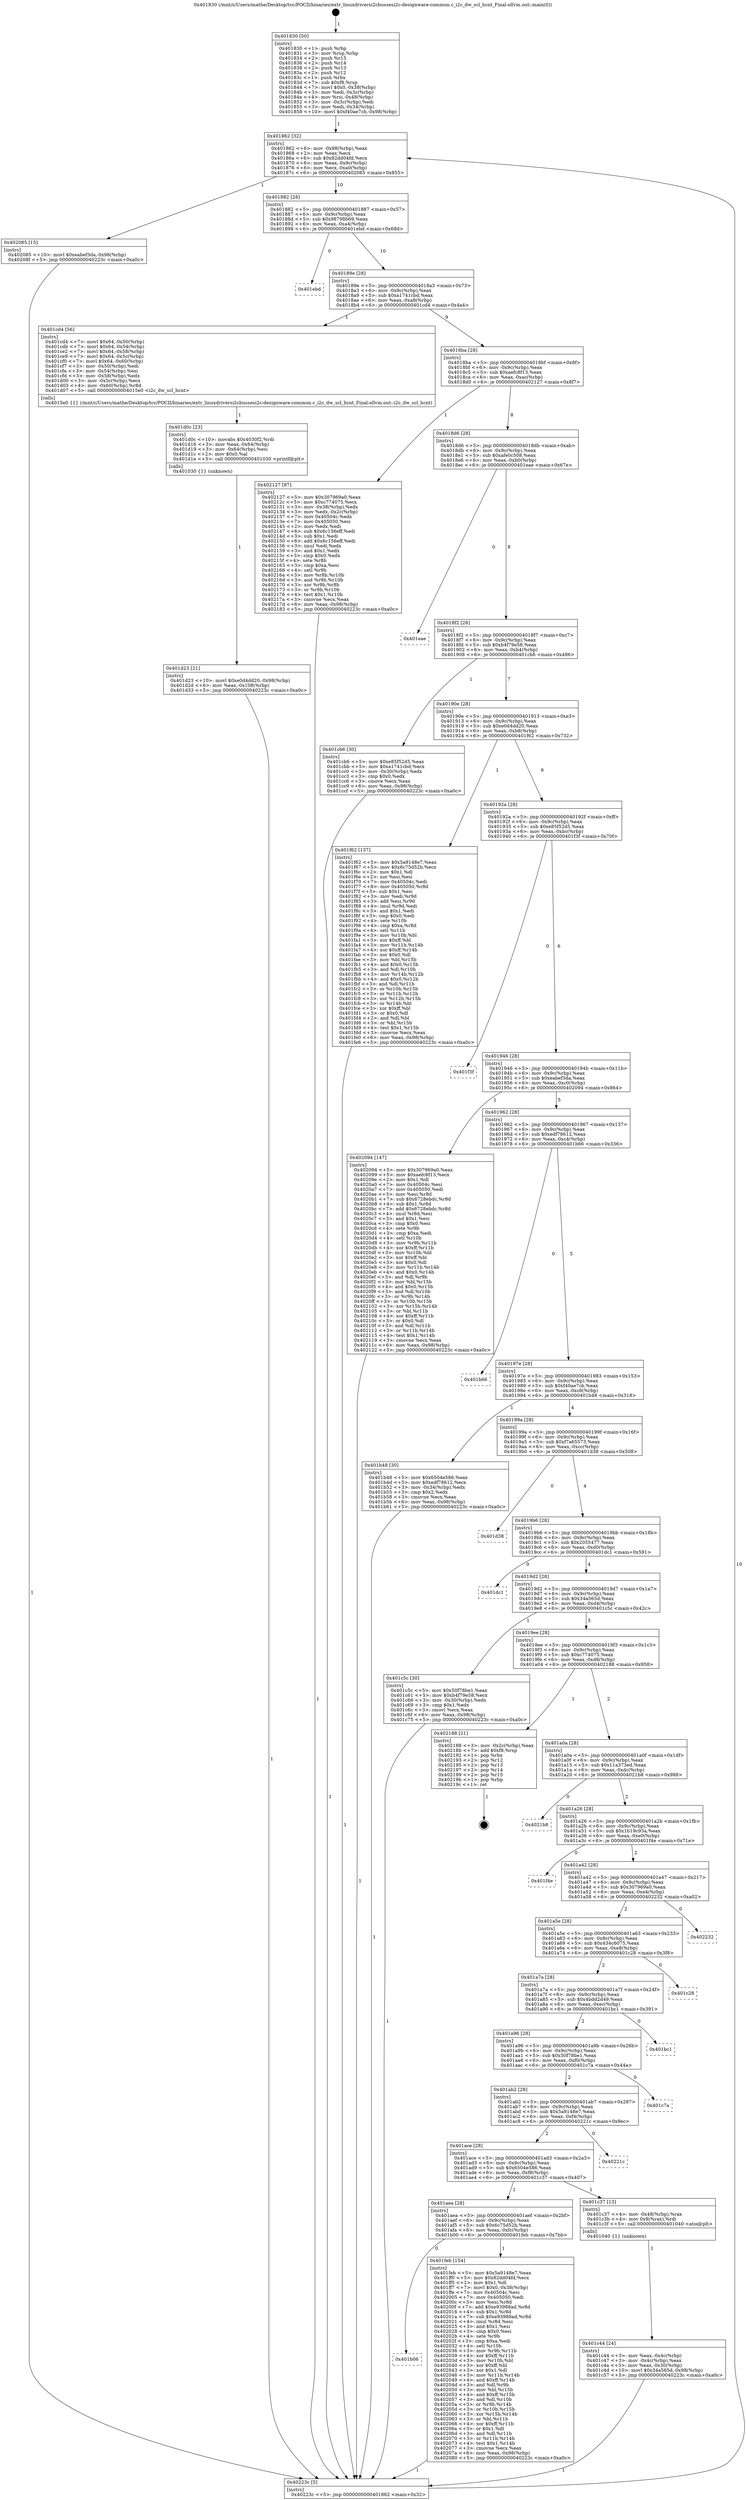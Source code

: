 digraph "0x401830" {
  label = "0x401830 (/mnt/c/Users/mathe/Desktop/tcc/POCII/binaries/extr_linuxdriversi2cbussesi2c-designware-common.c_i2c_dw_scl_hcnt_Final-ollvm.out::main(0))"
  labelloc = "t"
  node[shape=record]

  Entry [label="",width=0.3,height=0.3,shape=circle,fillcolor=black,style=filled]
  "0x401862" [label="{
     0x401862 [32]\l
     | [instrs]\l
     &nbsp;&nbsp;0x401862 \<+6\>: mov -0x98(%rbp),%eax\l
     &nbsp;&nbsp;0x401868 \<+2\>: mov %eax,%ecx\l
     &nbsp;&nbsp;0x40186a \<+6\>: sub $0x82dd04fd,%ecx\l
     &nbsp;&nbsp;0x401870 \<+6\>: mov %eax,-0x9c(%rbp)\l
     &nbsp;&nbsp;0x401876 \<+6\>: mov %ecx,-0xa0(%rbp)\l
     &nbsp;&nbsp;0x40187c \<+6\>: je 0000000000402085 \<main+0x855\>\l
  }"]
  "0x402085" [label="{
     0x402085 [15]\l
     | [instrs]\l
     &nbsp;&nbsp;0x402085 \<+10\>: movl $0xeabef3da,-0x98(%rbp)\l
     &nbsp;&nbsp;0x40208f \<+5\>: jmp 000000000040223c \<main+0xa0c\>\l
  }"]
  "0x401882" [label="{
     0x401882 [28]\l
     | [instrs]\l
     &nbsp;&nbsp;0x401882 \<+5\>: jmp 0000000000401887 \<main+0x57\>\l
     &nbsp;&nbsp;0x401887 \<+6\>: mov -0x9c(%rbp),%eax\l
     &nbsp;&nbsp;0x40188d \<+5\>: sub $0x98798b69,%eax\l
     &nbsp;&nbsp;0x401892 \<+6\>: mov %eax,-0xa4(%rbp)\l
     &nbsp;&nbsp;0x401898 \<+6\>: je 0000000000401ebd \<main+0x68d\>\l
  }"]
  Exit [label="",width=0.3,height=0.3,shape=circle,fillcolor=black,style=filled,peripheries=2]
  "0x401ebd" [label="{
     0x401ebd\l
  }", style=dashed]
  "0x40189e" [label="{
     0x40189e [28]\l
     | [instrs]\l
     &nbsp;&nbsp;0x40189e \<+5\>: jmp 00000000004018a3 \<main+0x73\>\l
     &nbsp;&nbsp;0x4018a3 \<+6\>: mov -0x9c(%rbp),%eax\l
     &nbsp;&nbsp;0x4018a9 \<+5\>: sub $0xa1741cbd,%eax\l
     &nbsp;&nbsp;0x4018ae \<+6\>: mov %eax,-0xa8(%rbp)\l
     &nbsp;&nbsp;0x4018b4 \<+6\>: je 0000000000401cd4 \<main+0x4a4\>\l
  }"]
  "0x401b06" [label="{
     0x401b06\l
  }", style=dashed]
  "0x401cd4" [label="{
     0x401cd4 [56]\l
     | [instrs]\l
     &nbsp;&nbsp;0x401cd4 \<+7\>: movl $0x64,-0x50(%rbp)\l
     &nbsp;&nbsp;0x401cdb \<+7\>: movl $0x64,-0x54(%rbp)\l
     &nbsp;&nbsp;0x401ce2 \<+7\>: movl $0x64,-0x58(%rbp)\l
     &nbsp;&nbsp;0x401ce9 \<+7\>: movl $0x64,-0x5c(%rbp)\l
     &nbsp;&nbsp;0x401cf0 \<+7\>: movl $0x64,-0x60(%rbp)\l
     &nbsp;&nbsp;0x401cf7 \<+3\>: mov -0x50(%rbp),%edi\l
     &nbsp;&nbsp;0x401cfa \<+3\>: mov -0x54(%rbp),%esi\l
     &nbsp;&nbsp;0x401cfd \<+3\>: mov -0x58(%rbp),%edx\l
     &nbsp;&nbsp;0x401d00 \<+3\>: mov -0x5c(%rbp),%ecx\l
     &nbsp;&nbsp;0x401d03 \<+4\>: mov -0x60(%rbp),%r8d\l
     &nbsp;&nbsp;0x401d07 \<+5\>: call 00000000004015e0 \<i2c_dw_scl_hcnt\>\l
     | [calls]\l
     &nbsp;&nbsp;0x4015e0 \{1\} (/mnt/c/Users/mathe/Desktop/tcc/POCII/binaries/extr_linuxdriversi2cbussesi2c-designware-common.c_i2c_dw_scl_hcnt_Final-ollvm.out::i2c_dw_scl_hcnt)\l
  }"]
  "0x4018ba" [label="{
     0x4018ba [28]\l
     | [instrs]\l
     &nbsp;&nbsp;0x4018ba \<+5\>: jmp 00000000004018bf \<main+0x8f\>\l
     &nbsp;&nbsp;0x4018bf \<+6\>: mov -0x9c(%rbp),%eax\l
     &nbsp;&nbsp;0x4018c5 \<+5\>: sub $0xaefc8f13,%eax\l
     &nbsp;&nbsp;0x4018ca \<+6\>: mov %eax,-0xac(%rbp)\l
     &nbsp;&nbsp;0x4018d0 \<+6\>: je 0000000000402127 \<main+0x8f7\>\l
  }"]
  "0x401feb" [label="{
     0x401feb [154]\l
     | [instrs]\l
     &nbsp;&nbsp;0x401feb \<+5\>: mov $0x5a9148e7,%eax\l
     &nbsp;&nbsp;0x401ff0 \<+5\>: mov $0x82dd04fd,%ecx\l
     &nbsp;&nbsp;0x401ff5 \<+2\>: mov $0x1,%dl\l
     &nbsp;&nbsp;0x401ff7 \<+7\>: movl $0x0,-0x38(%rbp)\l
     &nbsp;&nbsp;0x401ffe \<+7\>: mov 0x40504c,%esi\l
     &nbsp;&nbsp;0x402005 \<+7\>: mov 0x405050,%edi\l
     &nbsp;&nbsp;0x40200c \<+3\>: mov %esi,%r8d\l
     &nbsp;&nbsp;0x40200f \<+7\>: add $0xe93988ad,%r8d\l
     &nbsp;&nbsp;0x402016 \<+4\>: sub $0x1,%r8d\l
     &nbsp;&nbsp;0x40201a \<+7\>: sub $0xe93988ad,%r8d\l
     &nbsp;&nbsp;0x402021 \<+4\>: imul %r8d,%esi\l
     &nbsp;&nbsp;0x402025 \<+3\>: and $0x1,%esi\l
     &nbsp;&nbsp;0x402028 \<+3\>: cmp $0x0,%esi\l
     &nbsp;&nbsp;0x40202b \<+4\>: sete %r9b\l
     &nbsp;&nbsp;0x40202f \<+3\>: cmp $0xa,%edi\l
     &nbsp;&nbsp;0x402032 \<+4\>: setl %r10b\l
     &nbsp;&nbsp;0x402036 \<+3\>: mov %r9b,%r11b\l
     &nbsp;&nbsp;0x402039 \<+4\>: xor $0xff,%r11b\l
     &nbsp;&nbsp;0x40203d \<+3\>: mov %r10b,%bl\l
     &nbsp;&nbsp;0x402040 \<+3\>: xor $0xff,%bl\l
     &nbsp;&nbsp;0x402043 \<+3\>: xor $0x1,%dl\l
     &nbsp;&nbsp;0x402046 \<+3\>: mov %r11b,%r14b\l
     &nbsp;&nbsp;0x402049 \<+4\>: and $0xff,%r14b\l
     &nbsp;&nbsp;0x40204d \<+3\>: and %dl,%r9b\l
     &nbsp;&nbsp;0x402050 \<+3\>: mov %bl,%r15b\l
     &nbsp;&nbsp;0x402053 \<+4\>: and $0xff,%r15b\l
     &nbsp;&nbsp;0x402057 \<+3\>: and %dl,%r10b\l
     &nbsp;&nbsp;0x40205a \<+3\>: or %r9b,%r14b\l
     &nbsp;&nbsp;0x40205d \<+3\>: or %r10b,%r15b\l
     &nbsp;&nbsp;0x402060 \<+3\>: xor %r15b,%r14b\l
     &nbsp;&nbsp;0x402063 \<+3\>: or %bl,%r11b\l
     &nbsp;&nbsp;0x402066 \<+4\>: xor $0xff,%r11b\l
     &nbsp;&nbsp;0x40206a \<+3\>: or $0x1,%dl\l
     &nbsp;&nbsp;0x40206d \<+3\>: and %dl,%r11b\l
     &nbsp;&nbsp;0x402070 \<+3\>: or %r11b,%r14b\l
     &nbsp;&nbsp;0x402073 \<+4\>: test $0x1,%r14b\l
     &nbsp;&nbsp;0x402077 \<+3\>: cmovne %ecx,%eax\l
     &nbsp;&nbsp;0x40207a \<+6\>: mov %eax,-0x98(%rbp)\l
     &nbsp;&nbsp;0x402080 \<+5\>: jmp 000000000040223c \<main+0xa0c\>\l
  }"]
  "0x402127" [label="{
     0x402127 [97]\l
     | [instrs]\l
     &nbsp;&nbsp;0x402127 \<+5\>: mov $0x307969a0,%eax\l
     &nbsp;&nbsp;0x40212c \<+5\>: mov $0xc774075,%ecx\l
     &nbsp;&nbsp;0x402131 \<+3\>: mov -0x38(%rbp),%edx\l
     &nbsp;&nbsp;0x402134 \<+3\>: mov %edx,-0x2c(%rbp)\l
     &nbsp;&nbsp;0x402137 \<+7\>: mov 0x40504c,%edx\l
     &nbsp;&nbsp;0x40213e \<+7\>: mov 0x405050,%esi\l
     &nbsp;&nbsp;0x402145 \<+2\>: mov %edx,%edi\l
     &nbsp;&nbsp;0x402147 \<+6\>: sub $0x6c156eff,%edi\l
     &nbsp;&nbsp;0x40214d \<+3\>: sub $0x1,%edi\l
     &nbsp;&nbsp;0x402150 \<+6\>: add $0x6c156eff,%edi\l
     &nbsp;&nbsp;0x402156 \<+3\>: imul %edi,%edx\l
     &nbsp;&nbsp;0x402159 \<+3\>: and $0x1,%edx\l
     &nbsp;&nbsp;0x40215c \<+3\>: cmp $0x0,%edx\l
     &nbsp;&nbsp;0x40215f \<+4\>: sete %r8b\l
     &nbsp;&nbsp;0x402163 \<+3\>: cmp $0xa,%esi\l
     &nbsp;&nbsp;0x402166 \<+4\>: setl %r9b\l
     &nbsp;&nbsp;0x40216a \<+3\>: mov %r8b,%r10b\l
     &nbsp;&nbsp;0x40216d \<+3\>: and %r9b,%r10b\l
     &nbsp;&nbsp;0x402170 \<+3\>: xor %r9b,%r8b\l
     &nbsp;&nbsp;0x402173 \<+3\>: or %r8b,%r10b\l
     &nbsp;&nbsp;0x402176 \<+4\>: test $0x1,%r10b\l
     &nbsp;&nbsp;0x40217a \<+3\>: cmovne %ecx,%eax\l
     &nbsp;&nbsp;0x40217d \<+6\>: mov %eax,-0x98(%rbp)\l
     &nbsp;&nbsp;0x402183 \<+5\>: jmp 000000000040223c \<main+0xa0c\>\l
  }"]
  "0x4018d6" [label="{
     0x4018d6 [28]\l
     | [instrs]\l
     &nbsp;&nbsp;0x4018d6 \<+5\>: jmp 00000000004018db \<main+0xab\>\l
     &nbsp;&nbsp;0x4018db \<+6\>: mov -0x9c(%rbp),%eax\l
     &nbsp;&nbsp;0x4018e1 \<+5\>: sub $0xafe0c508,%eax\l
     &nbsp;&nbsp;0x4018e6 \<+6\>: mov %eax,-0xb0(%rbp)\l
     &nbsp;&nbsp;0x4018ec \<+6\>: je 0000000000401eae \<main+0x67e\>\l
  }"]
  "0x401d23" [label="{
     0x401d23 [21]\l
     | [instrs]\l
     &nbsp;&nbsp;0x401d23 \<+10\>: movl $0xe0d4dd20,-0x98(%rbp)\l
     &nbsp;&nbsp;0x401d2d \<+6\>: mov %eax,-0x108(%rbp)\l
     &nbsp;&nbsp;0x401d33 \<+5\>: jmp 000000000040223c \<main+0xa0c\>\l
  }"]
  "0x401eae" [label="{
     0x401eae\l
  }", style=dashed]
  "0x4018f2" [label="{
     0x4018f2 [28]\l
     | [instrs]\l
     &nbsp;&nbsp;0x4018f2 \<+5\>: jmp 00000000004018f7 \<main+0xc7\>\l
     &nbsp;&nbsp;0x4018f7 \<+6\>: mov -0x9c(%rbp),%eax\l
     &nbsp;&nbsp;0x4018fd \<+5\>: sub $0xb4f79e58,%eax\l
     &nbsp;&nbsp;0x401902 \<+6\>: mov %eax,-0xb4(%rbp)\l
     &nbsp;&nbsp;0x401908 \<+6\>: je 0000000000401cb6 \<main+0x486\>\l
  }"]
  "0x401d0c" [label="{
     0x401d0c [23]\l
     | [instrs]\l
     &nbsp;&nbsp;0x401d0c \<+10\>: movabs $0x4030f2,%rdi\l
     &nbsp;&nbsp;0x401d16 \<+3\>: mov %eax,-0x64(%rbp)\l
     &nbsp;&nbsp;0x401d19 \<+3\>: mov -0x64(%rbp),%esi\l
     &nbsp;&nbsp;0x401d1c \<+2\>: mov $0x0,%al\l
     &nbsp;&nbsp;0x401d1e \<+5\>: call 0000000000401030 \<printf@plt\>\l
     | [calls]\l
     &nbsp;&nbsp;0x401030 \{1\} (unknown)\l
  }"]
  "0x401cb6" [label="{
     0x401cb6 [30]\l
     | [instrs]\l
     &nbsp;&nbsp;0x401cb6 \<+5\>: mov $0xe85f52d5,%eax\l
     &nbsp;&nbsp;0x401cbb \<+5\>: mov $0xa1741cbd,%ecx\l
     &nbsp;&nbsp;0x401cc0 \<+3\>: mov -0x30(%rbp),%edx\l
     &nbsp;&nbsp;0x401cc3 \<+3\>: cmp $0x0,%edx\l
     &nbsp;&nbsp;0x401cc6 \<+3\>: cmove %ecx,%eax\l
     &nbsp;&nbsp;0x401cc9 \<+6\>: mov %eax,-0x98(%rbp)\l
     &nbsp;&nbsp;0x401ccf \<+5\>: jmp 000000000040223c \<main+0xa0c\>\l
  }"]
  "0x40190e" [label="{
     0x40190e [28]\l
     | [instrs]\l
     &nbsp;&nbsp;0x40190e \<+5\>: jmp 0000000000401913 \<main+0xe3\>\l
     &nbsp;&nbsp;0x401913 \<+6\>: mov -0x9c(%rbp),%eax\l
     &nbsp;&nbsp;0x401919 \<+5\>: sub $0xe0d4dd20,%eax\l
     &nbsp;&nbsp;0x40191e \<+6\>: mov %eax,-0xb8(%rbp)\l
     &nbsp;&nbsp;0x401924 \<+6\>: je 0000000000401f62 \<main+0x732\>\l
  }"]
  "0x401c44" [label="{
     0x401c44 [24]\l
     | [instrs]\l
     &nbsp;&nbsp;0x401c44 \<+3\>: mov %eax,-0x4c(%rbp)\l
     &nbsp;&nbsp;0x401c47 \<+3\>: mov -0x4c(%rbp),%eax\l
     &nbsp;&nbsp;0x401c4a \<+3\>: mov %eax,-0x30(%rbp)\l
     &nbsp;&nbsp;0x401c4d \<+10\>: movl $0x34a565d,-0x98(%rbp)\l
     &nbsp;&nbsp;0x401c57 \<+5\>: jmp 000000000040223c \<main+0xa0c\>\l
  }"]
  "0x401f62" [label="{
     0x401f62 [137]\l
     | [instrs]\l
     &nbsp;&nbsp;0x401f62 \<+5\>: mov $0x5a9148e7,%eax\l
     &nbsp;&nbsp;0x401f67 \<+5\>: mov $0x6c75d52b,%ecx\l
     &nbsp;&nbsp;0x401f6c \<+2\>: mov $0x1,%dl\l
     &nbsp;&nbsp;0x401f6e \<+2\>: xor %esi,%esi\l
     &nbsp;&nbsp;0x401f70 \<+7\>: mov 0x40504c,%edi\l
     &nbsp;&nbsp;0x401f77 \<+8\>: mov 0x405050,%r8d\l
     &nbsp;&nbsp;0x401f7f \<+3\>: sub $0x1,%esi\l
     &nbsp;&nbsp;0x401f82 \<+3\>: mov %edi,%r9d\l
     &nbsp;&nbsp;0x401f85 \<+3\>: add %esi,%r9d\l
     &nbsp;&nbsp;0x401f88 \<+4\>: imul %r9d,%edi\l
     &nbsp;&nbsp;0x401f8c \<+3\>: and $0x1,%edi\l
     &nbsp;&nbsp;0x401f8f \<+3\>: cmp $0x0,%edi\l
     &nbsp;&nbsp;0x401f92 \<+4\>: sete %r10b\l
     &nbsp;&nbsp;0x401f96 \<+4\>: cmp $0xa,%r8d\l
     &nbsp;&nbsp;0x401f9a \<+4\>: setl %r11b\l
     &nbsp;&nbsp;0x401f9e \<+3\>: mov %r10b,%bl\l
     &nbsp;&nbsp;0x401fa1 \<+3\>: xor $0xff,%bl\l
     &nbsp;&nbsp;0x401fa4 \<+3\>: mov %r11b,%r14b\l
     &nbsp;&nbsp;0x401fa7 \<+4\>: xor $0xff,%r14b\l
     &nbsp;&nbsp;0x401fab \<+3\>: xor $0x0,%dl\l
     &nbsp;&nbsp;0x401fae \<+3\>: mov %bl,%r15b\l
     &nbsp;&nbsp;0x401fb1 \<+4\>: and $0x0,%r15b\l
     &nbsp;&nbsp;0x401fb5 \<+3\>: and %dl,%r10b\l
     &nbsp;&nbsp;0x401fb8 \<+3\>: mov %r14b,%r12b\l
     &nbsp;&nbsp;0x401fbb \<+4\>: and $0x0,%r12b\l
     &nbsp;&nbsp;0x401fbf \<+3\>: and %dl,%r11b\l
     &nbsp;&nbsp;0x401fc2 \<+3\>: or %r10b,%r15b\l
     &nbsp;&nbsp;0x401fc5 \<+3\>: or %r11b,%r12b\l
     &nbsp;&nbsp;0x401fc8 \<+3\>: xor %r12b,%r15b\l
     &nbsp;&nbsp;0x401fcb \<+3\>: or %r14b,%bl\l
     &nbsp;&nbsp;0x401fce \<+3\>: xor $0xff,%bl\l
     &nbsp;&nbsp;0x401fd1 \<+3\>: or $0x0,%dl\l
     &nbsp;&nbsp;0x401fd4 \<+2\>: and %dl,%bl\l
     &nbsp;&nbsp;0x401fd6 \<+3\>: or %bl,%r15b\l
     &nbsp;&nbsp;0x401fd9 \<+4\>: test $0x1,%r15b\l
     &nbsp;&nbsp;0x401fdd \<+3\>: cmovne %ecx,%eax\l
     &nbsp;&nbsp;0x401fe0 \<+6\>: mov %eax,-0x98(%rbp)\l
     &nbsp;&nbsp;0x401fe6 \<+5\>: jmp 000000000040223c \<main+0xa0c\>\l
  }"]
  "0x40192a" [label="{
     0x40192a [28]\l
     | [instrs]\l
     &nbsp;&nbsp;0x40192a \<+5\>: jmp 000000000040192f \<main+0xff\>\l
     &nbsp;&nbsp;0x40192f \<+6\>: mov -0x9c(%rbp),%eax\l
     &nbsp;&nbsp;0x401935 \<+5\>: sub $0xe85f52d5,%eax\l
     &nbsp;&nbsp;0x40193a \<+6\>: mov %eax,-0xbc(%rbp)\l
     &nbsp;&nbsp;0x401940 \<+6\>: je 0000000000401f3f \<main+0x70f\>\l
  }"]
  "0x401aea" [label="{
     0x401aea [28]\l
     | [instrs]\l
     &nbsp;&nbsp;0x401aea \<+5\>: jmp 0000000000401aef \<main+0x2bf\>\l
     &nbsp;&nbsp;0x401aef \<+6\>: mov -0x9c(%rbp),%eax\l
     &nbsp;&nbsp;0x401af5 \<+5\>: sub $0x6c75d52b,%eax\l
     &nbsp;&nbsp;0x401afa \<+6\>: mov %eax,-0xfc(%rbp)\l
     &nbsp;&nbsp;0x401b00 \<+6\>: je 0000000000401feb \<main+0x7bb\>\l
  }"]
  "0x401f3f" [label="{
     0x401f3f\l
  }", style=dashed]
  "0x401946" [label="{
     0x401946 [28]\l
     | [instrs]\l
     &nbsp;&nbsp;0x401946 \<+5\>: jmp 000000000040194b \<main+0x11b\>\l
     &nbsp;&nbsp;0x40194b \<+6\>: mov -0x9c(%rbp),%eax\l
     &nbsp;&nbsp;0x401951 \<+5\>: sub $0xeabef3da,%eax\l
     &nbsp;&nbsp;0x401956 \<+6\>: mov %eax,-0xc0(%rbp)\l
     &nbsp;&nbsp;0x40195c \<+6\>: je 0000000000402094 \<main+0x864\>\l
  }"]
  "0x401c37" [label="{
     0x401c37 [13]\l
     | [instrs]\l
     &nbsp;&nbsp;0x401c37 \<+4\>: mov -0x48(%rbp),%rax\l
     &nbsp;&nbsp;0x401c3b \<+4\>: mov 0x8(%rax),%rdi\l
     &nbsp;&nbsp;0x401c3f \<+5\>: call 0000000000401040 \<atoi@plt\>\l
     | [calls]\l
     &nbsp;&nbsp;0x401040 \{1\} (unknown)\l
  }"]
  "0x402094" [label="{
     0x402094 [147]\l
     | [instrs]\l
     &nbsp;&nbsp;0x402094 \<+5\>: mov $0x307969a0,%eax\l
     &nbsp;&nbsp;0x402099 \<+5\>: mov $0xaefc8f13,%ecx\l
     &nbsp;&nbsp;0x40209e \<+2\>: mov $0x1,%dl\l
     &nbsp;&nbsp;0x4020a0 \<+7\>: mov 0x40504c,%esi\l
     &nbsp;&nbsp;0x4020a7 \<+7\>: mov 0x405050,%edi\l
     &nbsp;&nbsp;0x4020ae \<+3\>: mov %esi,%r8d\l
     &nbsp;&nbsp;0x4020b1 \<+7\>: sub $0x6728ebdc,%r8d\l
     &nbsp;&nbsp;0x4020b8 \<+4\>: sub $0x1,%r8d\l
     &nbsp;&nbsp;0x4020bc \<+7\>: add $0x6728ebdc,%r8d\l
     &nbsp;&nbsp;0x4020c3 \<+4\>: imul %r8d,%esi\l
     &nbsp;&nbsp;0x4020c7 \<+3\>: and $0x1,%esi\l
     &nbsp;&nbsp;0x4020ca \<+3\>: cmp $0x0,%esi\l
     &nbsp;&nbsp;0x4020cd \<+4\>: sete %r9b\l
     &nbsp;&nbsp;0x4020d1 \<+3\>: cmp $0xa,%edi\l
     &nbsp;&nbsp;0x4020d4 \<+4\>: setl %r10b\l
     &nbsp;&nbsp;0x4020d8 \<+3\>: mov %r9b,%r11b\l
     &nbsp;&nbsp;0x4020db \<+4\>: xor $0xff,%r11b\l
     &nbsp;&nbsp;0x4020df \<+3\>: mov %r10b,%bl\l
     &nbsp;&nbsp;0x4020e2 \<+3\>: xor $0xff,%bl\l
     &nbsp;&nbsp;0x4020e5 \<+3\>: xor $0x0,%dl\l
     &nbsp;&nbsp;0x4020e8 \<+3\>: mov %r11b,%r14b\l
     &nbsp;&nbsp;0x4020eb \<+4\>: and $0x0,%r14b\l
     &nbsp;&nbsp;0x4020ef \<+3\>: and %dl,%r9b\l
     &nbsp;&nbsp;0x4020f2 \<+3\>: mov %bl,%r15b\l
     &nbsp;&nbsp;0x4020f5 \<+4\>: and $0x0,%r15b\l
     &nbsp;&nbsp;0x4020f9 \<+3\>: and %dl,%r10b\l
     &nbsp;&nbsp;0x4020fc \<+3\>: or %r9b,%r14b\l
     &nbsp;&nbsp;0x4020ff \<+3\>: or %r10b,%r15b\l
     &nbsp;&nbsp;0x402102 \<+3\>: xor %r15b,%r14b\l
     &nbsp;&nbsp;0x402105 \<+3\>: or %bl,%r11b\l
     &nbsp;&nbsp;0x402108 \<+4\>: xor $0xff,%r11b\l
     &nbsp;&nbsp;0x40210c \<+3\>: or $0x0,%dl\l
     &nbsp;&nbsp;0x40210f \<+3\>: and %dl,%r11b\l
     &nbsp;&nbsp;0x402112 \<+3\>: or %r11b,%r14b\l
     &nbsp;&nbsp;0x402115 \<+4\>: test $0x1,%r14b\l
     &nbsp;&nbsp;0x402119 \<+3\>: cmovne %ecx,%eax\l
     &nbsp;&nbsp;0x40211c \<+6\>: mov %eax,-0x98(%rbp)\l
     &nbsp;&nbsp;0x402122 \<+5\>: jmp 000000000040223c \<main+0xa0c\>\l
  }"]
  "0x401962" [label="{
     0x401962 [28]\l
     | [instrs]\l
     &nbsp;&nbsp;0x401962 \<+5\>: jmp 0000000000401967 \<main+0x137\>\l
     &nbsp;&nbsp;0x401967 \<+6\>: mov -0x9c(%rbp),%eax\l
     &nbsp;&nbsp;0x40196d \<+5\>: sub $0xedf78612,%eax\l
     &nbsp;&nbsp;0x401972 \<+6\>: mov %eax,-0xc4(%rbp)\l
     &nbsp;&nbsp;0x401978 \<+6\>: je 0000000000401b66 \<main+0x336\>\l
  }"]
  "0x401ace" [label="{
     0x401ace [28]\l
     | [instrs]\l
     &nbsp;&nbsp;0x401ace \<+5\>: jmp 0000000000401ad3 \<main+0x2a3\>\l
     &nbsp;&nbsp;0x401ad3 \<+6\>: mov -0x9c(%rbp),%eax\l
     &nbsp;&nbsp;0x401ad9 \<+5\>: sub $0x6504e586,%eax\l
     &nbsp;&nbsp;0x401ade \<+6\>: mov %eax,-0xf8(%rbp)\l
     &nbsp;&nbsp;0x401ae4 \<+6\>: je 0000000000401c37 \<main+0x407\>\l
  }"]
  "0x401b66" [label="{
     0x401b66\l
  }", style=dashed]
  "0x40197e" [label="{
     0x40197e [28]\l
     | [instrs]\l
     &nbsp;&nbsp;0x40197e \<+5\>: jmp 0000000000401983 \<main+0x153\>\l
     &nbsp;&nbsp;0x401983 \<+6\>: mov -0x9c(%rbp),%eax\l
     &nbsp;&nbsp;0x401989 \<+5\>: sub $0xf40ae7cb,%eax\l
     &nbsp;&nbsp;0x40198e \<+6\>: mov %eax,-0xc8(%rbp)\l
     &nbsp;&nbsp;0x401994 \<+6\>: je 0000000000401b48 \<main+0x318\>\l
  }"]
  "0x40221c" [label="{
     0x40221c\l
  }", style=dashed]
  "0x401b48" [label="{
     0x401b48 [30]\l
     | [instrs]\l
     &nbsp;&nbsp;0x401b48 \<+5\>: mov $0x6504e586,%eax\l
     &nbsp;&nbsp;0x401b4d \<+5\>: mov $0xedf78612,%ecx\l
     &nbsp;&nbsp;0x401b52 \<+3\>: mov -0x34(%rbp),%edx\l
     &nbsp;&nbsp;0x401b55 \<+3\>: cmp $0x2,%edx\l
     &nbsp;&nbsp;0x401b58 \<+3\>: cmovne %ecx,%eax\l
     &nbsp;&nbsp;0x401b5b \<+6\>: mov %eax,-0x98(%rbp)\l
     &nbsp;&nbsp;0x401b61 \<+5\>: jmp 000000000040223c \<main+0xa0c\>\l
  }"]
  "0x40199a" [label="{
     0x40199a [28]\l
     | [instrs]\l
     &nbsp;&nbsp;0x40199a \<+5\>: jmp 000000000040199f \<main+0x16f\>\l
     &nbsp;&nbsp;0x40199f \<+6\>: mov -0x9c(%rbp),%eax\l
     &nbsp;&nbsp;0x4019a5 \<+5\>: sub $0xf7a65573,%eax\l
     &nbsp;&nbsp;0x4019aa \<+6\>: mov %eax,-0xcc(%rbp)\l
     &nbsp;&nbsp;0x4019b0 \<+6\>: je 0000000000401d38 \<main+0x508\>\l
  }"]
  "0x40223c" [label="{
     0x40223c [5]\l
     | [instrs]\l
     &nbsp;&nbsp;0x40223c \<+5\>: jmp 0000000000401862 \<main+0x32\>\l
  }"]
  "0x401830" [label="{
     0x401830 [50]\l
     | [instrs]\l
     &nbsp;&nbsp;0x401830 \<+1\>: push %rbp\l
     &nbsp;&nbsp;0x401831 \<+3\>: mov %rsp,%rbp\l
     &nbsp;&nbsp;0x401834 \<+2\>: push %r15\l
     &nbsp;&nbsp;0x401836 \<+2\>: push %r14\l
     &nbsp;&nbsp;0x401838 \<+2\>: push %r13\l
     &nbsp;&nbsp;0x40183a \<+2\>: push %r12\l
     &nbsp;&nbsp;0x40183c \<+1\>: push %rbx\l
     &nbsp;&nbsp;0x40183d \<+7\>: sub $0xf8,%rsp\l
     &nbsp;&nbsp;0x401844 \<+7\>: movl $0x0,-0x38(%rbp)\l
     &nbsp;&nbsp;0x40184b \<+3\>: mov %edi,-0x3c(%rbp)\l
     &nbsp;&nbsp;0x40184e \<+4\>: mov %rsi,-0x48(%rbp)\l
     &nbsp;&nbsp;0x401852 \<+3\>: mov -0x3c(%rbp),%edi\l
     &nbsp;&nbsp;0x401855 \<+3\>: mov %edi,-0x34(%rbp)\l
     &nbsp;&nbsp;0x401858 \<+10\>: movl $0xf40ae7cb,-0x98(%rbp)\l
  }"]
  "0x401ab2" [label="{
     0x401ab2 [28]\l
     | [instrs]\l
     &nbsp;&nbsp;0x401ab2 \<+5\>: jmp 0000000000401ab7 \<main+0x287\>\l
     &nbsp;&nbsp;0x401ab7 \<+6\>: mov -0x9c(%rbp),%eax\l
     &nbsp;&nbsp;0x401abd \<+5\>: sub $0x5a9148e7,%eax\l
     &nbsp;&nbsp;0x401ac2 \<+6\>: mov %eax,-0xf4(%rbp)\l
     &nbsp;&nbsp;0x401ac8 \<+6\>: je 000000000040221c \<main+0x9ec\>\l
  }"]
  "0x401d38" [label="{
     0x401d38\l
  }", style=dashed]
  "0x4019b6" [label="{
     0x4019b6 [28]\l
     | [instrs]\l
     &nbsp;&nbsp;0x4019b6 \<+5\>: jmp 00000000004019bb \<main+0x18b\>\l
     &nbsp;&nbsp;0x4019bb \<+6\>: mov -0x9c(%rbp),%eax\l
     &nbsp;&nbsp;0x4019c1 \<+5\>: sub $0x2055477,%eax\l
     &nbsp;&nbsp;0x4019c6 \<+6\>: mov %eax,-0xd0(%rbp)\l
     &nbsp;&nbsp;0x4019cc \<+6\>: je 0000000000401dc1 \<main+0x591\>\l
  }"]
  "0x401c7a" [label="{
     0x401c7a\l
  }", style=dashed]
  "0x401dc1" [label="{
     0x401dc1\l
  }", style=dashed]
  "0x4019d2" [label="{
     0x4019d2 [28]\l
     | [instrs]\l
     &nbsp;&nbsp;0x4019d2 \<+5\>: jmp 00000000004019d7 \<main+0x1a7\>\l
     &nbsp;&nbsp;0x4019d7 \<+6\>: mov -0x9c(%rbp),%eax\l
     &nbsp;&nbsp;0x4019dd \<+5\>: sub $0x34a565d,%eax\l
     &nbsp;&nbsp;0x4019e2 \<+6\>: mov %eax,-0xd4(%rbp)\l
     &nbsp;&nbsp;0x4019e8 \<+6\>: je 0000000000401c5c \<main+0x42c\>\l
  }"]
  "0x401a96" [label="{
     0x401a96 [28]\l
     | [instrs]\l
     &nbsp;&nbsp;0x401a96 \<+5\>: jmp 0000000000401a9b \<main+0x26b\>\l
     &nbsp;&nbsp;0x401a9b \<+6\>: mov -0x9c(%rbp),%eax\l
     &nbsp;&nbsp;0x401aa1 \<+5\>: sub $0x50f78be1,%eax\l
     &nbsp;&nbsp;0x401aa6 \<+6\>: mov %eax,-0xf0(%rbp)\l
     &nbsp;&nbsp;0x401aac \<+6\>: je 0000000000401c7a \<main+0x44a\>\l
  }"]
  "0x401c5c" [label="{
     0x401c5c [30]\l
     | [instrs]\l
     &nbsp;&nbsp;0x401c5c \<+5\>: mov $0x50f78be1,%eax\l
     &nbsp;&nbsp;0x401c61 \<+5\>: mov $0xb4f79e58,%ecx\l
     &nbsp;&nbsp;0x401c66 \<+3\>: mov -0x30(%rbp),%edx\l
     &nbsp;&nbsp;0x401c69 \<+3\>: cmp $0x1,%edx\l
     &nbsp;&nbsp;0x401c6c \<+3\>: cmovl %ecx,%eax\l
     &nbsp;&nbsp;0x401c6f \<+6\>: mov %eax,-0x98(%rbp)\l
     &nbsp;&nbsp;0x401c75 \<+5\>: jmp 000000000040223c \<main+0xa0c\>\l
  }"]
  "0x4019ee" [label="{
     0x4019ee [28]\l
     | [instrs]\l
     &nbsp;&nbsp;0x4019ee \<+5\>: jmp 00000000004019f3 \<main+0x1c3\>\l
     &nbsp;&nbsp;0x4019f3 \<+6\>: mov -0x9c(%rbp),%eax\l
     &nbsp;&nbsp;0x4019f9 \<+5\>: sub $0xc774075,%eax\l
     &nbsp;&nbsp;0x4019fe \<+6\>: mov %eax,-0xd8(%rbp)\l
     &nbsp;&nbsp;0x401a04 \<+6\>: je 0000000000402188 \<main+0x958\>\l
  }"]
  "0x401bc1" [label="{
     0x401bc1\l
  }", style=dashed]
  "0x402188" [label="{
     0x402188 [21]\l
     | [instrs]\l
     &nbsp;&nbsp;0x402188 \<+3\>: mov -0x2c(%rbp),%eax\l
     &nbsp;&nbsp;0x40218b \<+7\>: add $0xf8,%rsp\l
     &nbsp;&nbsp;0x402192 \<+1\>: pop %rbx\l
     &nbsp;&nbsp;0x402193 \<+2\>: pop %r12\l
     &nbsp;&nbsp;0x402195 \<+2\>: pop %r13\l
     &nbsp;&nbsp;0x402197 \<+2\>: pop %r14\l
     &nbsp;&nbsp;0x402199 \<+2\>: pop %r15\l
     &nbsp;&nbsp;0x40219b \<+1\>: pop %rbp\l
     &nbsp;&nbsp;0x40219c \<+1\>: ret\l
  }"]
  "0x401a0a" [label="{
     0x401a0a [28]\l
     | [instrs]\l
     &nbsp;&nbsp;0x401a0a \<+5\>: jmp 0000000000401a0f \<main+0x1df\>\l
     &nbsp;&nbsp;0x401a0f \<+6\>: mov -0x9c(%rbp),%eax\l
     &nbsp;&nbsp;0x401a15 \<+5\>: sub $0x11a373ed,%eax\l
     &nbsp;&nbsp;0x401a1a \<+6\>: mov %eax,-0xdc(%rbp)\l
     &nbsp;&nbsp;0x401a20 \<+6\>: je 00000000004021b8 \<main+0x988\>\l
  }"]
  "0x401a7a" [label="{
     0x401a7a [28]\l
     | [instrs]\l
     &nbsp;&nbsp;0x401a7a \<+5\>: jmp 0000000000401a7f \<main+0x24f\>\l
     &nbsp;&nbsp;0x401a7f \<+6\>: mov -0x9c(%rbp),%eax\l
     &nbsp;&nbsp;0x401a85 \<+5\>: sub $0x4bdd2d49,%eax\l
     &nbsp;&nbsp;0x401a8a \<+6\>: mov %eax,-0xec(%rbp)\l
     &nbsp;&nbsp;0x401a90 \<+6\>: je 0000000000401bc1 \<main+0x391\>\l
  }"]
  "0x4021b8" [label="{
     0x4021b8\l
  }", style=dashed]
  "0x401a26" [label="{
     0x401a26 [28]\l
     | [instrs]\l
     &nbsp;&nbsp;0x401a26 \<+5\>: jmp 0000000000401a2b \<main+0x1fb\>\l
     &nbsp;&nbsp;0x401a2b \<+6\>: mov -0x9c(%rbp),%eax\l
     &nbsp;&nbsp;0x401a31 \<+5\>: sub $0x1b19c93a,%eax\l
     &nbsp;&nbsp;0x401a36 \<+6\>: mov %eax,-0xe0(%rbp)\l
     &nbsp;&nbsp;0x401a3c \<+6\>: je 0000000000401f4e \<main+0x71e\>\l
  }"]
  "0x401c28" [label="{
     0x401c28\l
  }", style=dashed]
  "0x401f4e" [label="{
     0x401f4e\l
  }", style=dashed]
  "0x401a42" [label="{
     0x401a42 [28]\l
     | [instrs]\l
     &nbsp;&nbsp;0x401a42 \<+5\>: jmp 0000000000401a47 \<main+0x217\>\l
     &nbsp;&nbsp;0x401a47 \<+6\>: mov -0x9c(%rbp),%eax\l
     &nbsp;&nbsp;0x401a4d \<+5\>: sub $0x307969a0,%eax\l
     &nbsp;&nbsp;0x401a52 \<+6\>: mov %eax,-0xe4(%rbp)\l
     &nbsp;&nbsp;0x401a58 \<+6\>: je 0000000000402232 \<main+0xa02\>\l
  }"]
  "0x401a5e" [label="{
     0x401a5e [28]\l
     | [instrs]\l
     &nbsp;&nbsp;0x401a5e \<+5\>: jmp 0000000000401a63 \<main+0x233\>\l
     &nbsp;&nbsp;0x401a63 \<+6\>: mov -0x9c(%rbp),%eax\l
     &nbsp;&nbsp;0x401a69 \<+5\>: sub $0x434c6075,%eax\l
     &nbsp;&nbsp;0x401a6e \<+6\>: mov %eax,-0xe8(%rbp)\l
     &nbsp;&nbsp;0x401a74 \<+6\>: je 0000000000401c28 \<main+0x3f8\>\l
  }"]
  "0x402232" [label="{
     0x402232\l
  }", style=dashed]
  Entry -> "0x401830" [label=" 1"]
  "0x401862" -> "0x402085" [label=" 1"]
  "0x401862" -> "0x401882" [label=" 10"]
  "0x402188" -> Exit [label=" 1"]
  "0x401882" -> "0x401ebd" [label=" 0"]
  "0x401882" -> "0x40189e" [label=" 10"]
  "0x402127" -> "0x40223c" [label=" 1"]
  "0x40189e" -> "0x401cd4" [label=" 1"]
  "0x40189e" -> "0x4018ba" [label=" 9"]
  "0x402094" -> "0x40223c" [label=" 1"]
  "0x4018ba" -> "0x402127" [label=" 1"]
  "0x4018ba" -> "0x4018d6" [label=" 8"]
  "0x402085" -> "0x40223c" [label=" 1"]
  "0x4018d6" -> "0x401eae" [label=" 0"]
  "0x4018d6" -> "0x4018f2" [label=" 8"]
  "0x401aea" -> "0x401b06" [label=" 0"]
  "0x4018f2" -> "0x401cb6" [label=" 1"]
  "0x4018f2" -> "0x40190e" [label=" 7"]
  "0x401aea" -> "0x401feb" [label=" 1"]
  "0x40190e" -> "0x401f62" [label=" 1"]
  "0x40190e" -> "0x40192a" [label=" 6"]
  "0x401feb" -> "0x40223c" [label=" 1"]
  "0x40192a" -> "0x401f3f" [label=" 0"]
  "0x40192a" -> "0x401946" [label=" 6"]
  "0x401f62" -> "0x40223c" [label=" 1"]
  "0x401946" -> "0x402094" [label=" 1"]
  "0x401946" -> "0x401962" [label=" 5"]
  "0x401d23" -> "0x40223c" [label=" 1"]
  "0x401962" -> "0x401b66" [label=" 0"]
  "0x401962" -> "0x40197e" [label=" 5"]
  "0x401cd4" -> "0x401d0c" [label=" 1"]
  "0x40197e" -> "0x401b48" [label=" 1"]
  "0x40197e" -> "0x40199a" [label=" 4"]
  "0x401b48" -> "0x40223c" [label=" 1"]
  "0x401830" -> "0x401862" [label=" 1"]
  "0x40223c" -> "0x401862" [label=" 10"]
  "0x401cb6" -> "0x40223c" [label=" 1"]
  "0x40199a" -> "0x401d38" [label=" 0"]
  "0x40199a" -> "0x4019b6" [label=" 4"]
  "0x401c44" -> "0x40223c" [label=" 1"]
  "0x4019b6" -> "0x401dc1" [label=" 0"]
  "0x4019b6" -> "0x4019d2" [label=" 4"]
  "0x401c37" -> "0x401c44" [label=" 1"]
  "0x4019d2" -> "0x401c5c" [label=" 1"]
  "0x4019d2" -> "0x4019ee" [label=" 3"]
  "0x401ace" -> "0x401c37" [label=" 1"]
  "0x4019ee" -> "0x402188" [label=" 1"]
  "0x4019ee" -> "0x401a0a" [label=" 2"]
  "0x401d0c" -> "0x401d23" [label=" 1"]
  "0x401a0a" -> "0x4021b8" [label=" 0"]
  "0x401a0a" -> "0x401a26" [label=" 2"]
  "0x401ab2" -> "0x40221c" [label=" 0"]
  "0x401a26" -> "0x401f4e" [label=" 0"]
  "0x401a26" -> "0x401a42" [label=" 2"]
  "0x401c5c" -> "0x40223c" [label=" 1"]
  "0x401a42" -> "0x402232" [label=" 0"]
  "0x401a42" -> "0x401a5e" [label=" 2"]
  "0x401a96" -> "0x401ab2" [label=" 2"]
  "0x401a5e" -> "0x401c28" [label=" 0"]
  "0x401a5e" -> "0x401a7a" [label=" 2"]
  "0x401ab2" -> "0x401ace" [label=" 2"]
  "0x401a7a" -> "0x401bc1" [label=" 0"]
  "0x401a7a" -> "0x401a96" [label=" 2"]
  "0x401ace" -> "0x401aea" [label=" 1"]
  "0x401a96" -> "0x401c7a" [label=" 0"]
}
